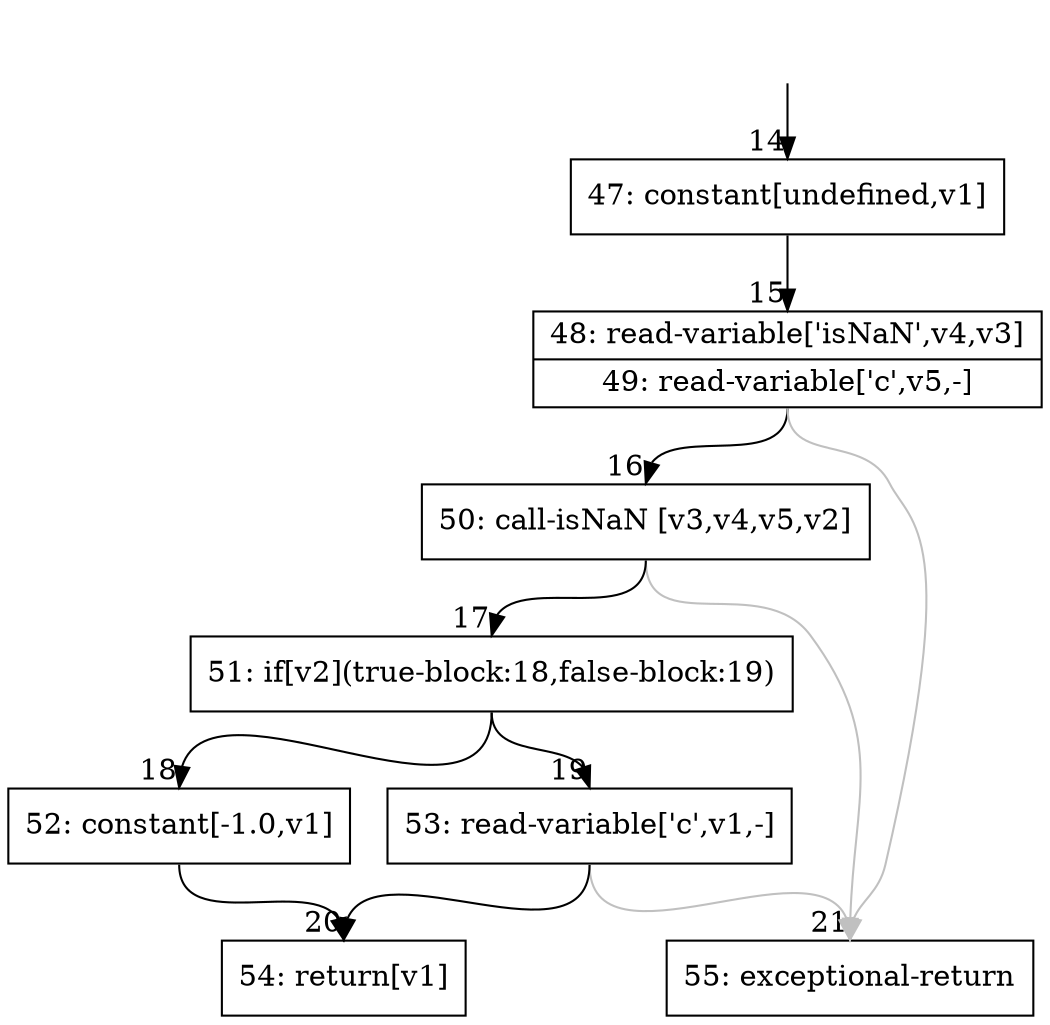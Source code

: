 digraph {
rankdir="TD"
BB_entry3[shape=none,label=""];
BB_entry3 -> BB14 [tailport=s, headport=n, headlabel="    14"]
BB14 [shape=record label="{47: constant[undefined,v1]}" ] 
BB14 -> BB15 [tailport=s, headport=n, headlabel="      15"]
BB15 [shape=record label="{48: read-variable['isNaN',v4,v3]|49: read-variable['c',v5,-]}" ] 
BB15 -> BB16 [tailport=s, headport=n, headlabel="      16"]
BB15 -> BB21 [tailport=s, headport=n, color=gray, headlabel="      21"]
BB16 [shape=record label="{50: call-isNaN [v3,v4,v5,v2]}" ] 
BB16 -> BB17 [tailport=s, headport=n, headlabel="      17"]
BB16 -> BB21 [tailport=s, headport=n, color=gray]
BB17 [shape=record label="{51: if[v2](true-block:18,false-block:19)}" ] 
BB17 -> BB18 [tailport=s, headport=n, headlabel="      18"]
BB17 -> BB19 [tailport=s, headport=n, headlabel="      19"]
BB18 [shape=record label="{52: constant[-1.0,v1]}" ] 
BB18 -> BB20 [tailport=s, headport=n, headlabel="      20"]
BB19 [shape=record label="{53: read-variable['c',v1,-]}" ] 
BB19 -> BB20 [tailport=s, headport=n]
BB19 -> BB21 [tailport=s, headport=n, color=gray]
BB20 [shape=record label="{54: return[v1]}" ] 
BB21 [shape=record label="{55: exceptional-return}" ] 
//#$~ 20
}
